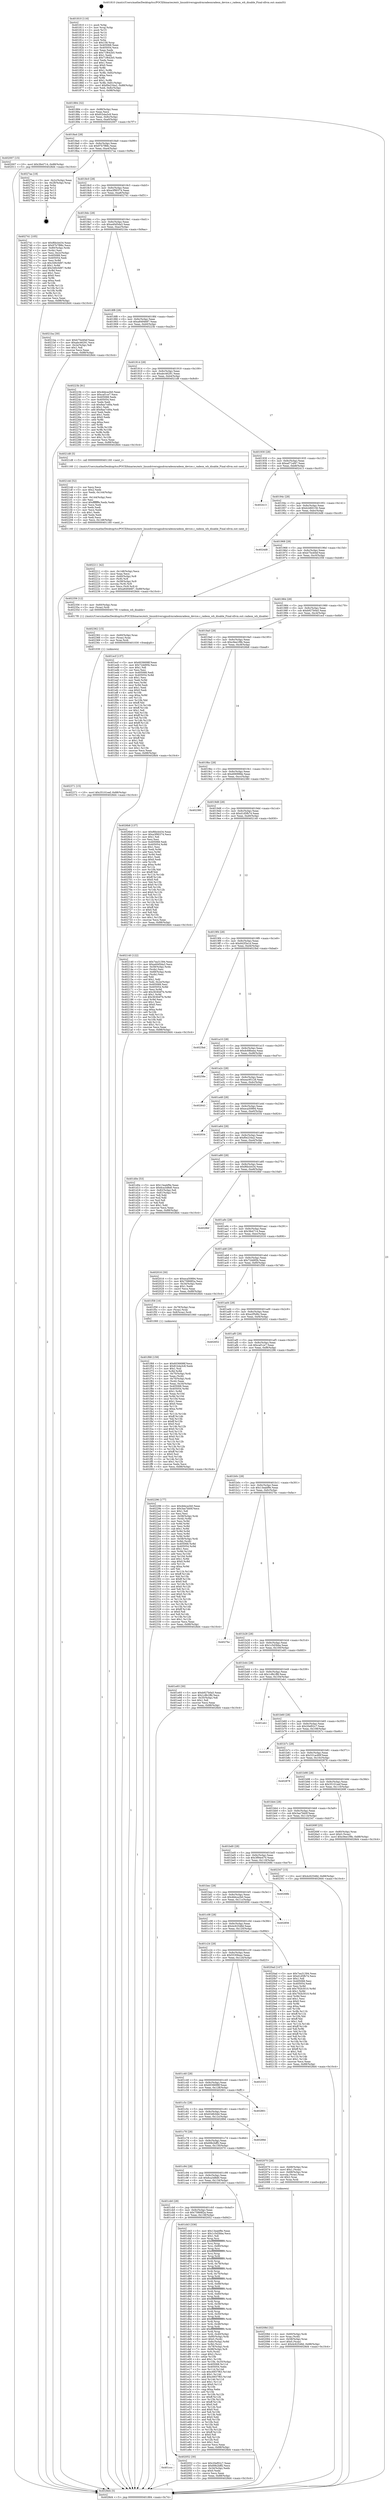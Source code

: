 digraph "0x401810" {
  label = "0x401810 (/mnt/c/Users/mathe/Desktop/tcc/POCII/binaries/extr_linuxdriversgpudrmradeonradeon_device.c_radeon_wb_disable_Final-ollvm.out::main(0))"
  labelloc = "t"
  node[shape=record]

  Entry [label="",width=0.3,height=0.3,shape=circle,fillcolor=black,style=filled]
  "0x401884" [label="{
     0x401884 [32]\l
     | [instrs]\l
     &nbsp;&nbsp;0x401884 \<+6\>: mov -0x88(%rbp),%eax\l
     &nbsp;&nbsp;0x40188a \<+2\>: mov %eax,%ecx\l
     &nbsp;&nbsp;0x40188c \<+6\>: sub $0x81b4a3c8,%ecx\l
     &nbsp;&nbsp;0x401892 \<+6\>: mov %eax,-0x9c(%rbp)\l
     &nbsp;&nbsp;0x401898 \<+6\>: mov %ecx,-0xa0(%rbp)\l
     &nbsp;&nbsp;0x40189e \<+6\>: je 0000000000402007 \<main+0x7f7\>\l
  }"]
  "0x402007" [label="{
     0x402007 [15]\l
     | [instrs]\l
     &nbsp;&nbsp;0x402007 \<+10\>: movl $0x3fe4714,-0x88(%rbp)\l
     &nbsp;&nbsp;0x402011 \<+5\>: jmp 00000000004028d4 \<main+0x10c4\>\l
  }"]
  "0x4018a4" [label="{
     0x4018a4 [28]\l
     | [instrs]\l
     &nbsp;&nbsp;0x4018a4 \<+5\>: jmp 00000000004018a9 \<main+0x99\>\l
     &nbsp;&nbsp;0x4018a9 \<+6\>: mov -0x9c(%rbp),%eax\l
     &nbsp;&nbsp;0x4018af \<+5\>: sub $0x97b7f88c,%eax\l
     &nbsp;&nbsp;0x4018b4 \<+6\>: mov %eax,-0xa4(%rbp)\l
     &nbsp;&nbsp;0x4018ba \<+6\>: je 00000000004027aa \<main+0xf9a\>\l
  }"]
  Exit [label="",width=0.3,height=0.3,shape=circle,fillcolor=black,style=filled,peripheries=2]
  "0x4027aa" [label="{
     0x4027aa [18]\l
     | [instrs]\l
     &nbsp;&nbsp;0x4027aa \<+3\>: mov -0x2c(%rbp),%eax\l
     &nbsp;&nbsp;0x4027ad \<+4\>: lea -0x28(%rbp),%rsp\l
     &nbsp;&nbsp;0x4027b1 \<+1\>: pop %rbx\l
     &nbsp;&nbsp;0x4027b2 \<+2\>: pop %r12\l
     &nbsp;&nbsp;0x4027b4 \<+2\>: pop %r13\l
     &nbsp;&nbsp;0x4027b6 \<+2\>: pop %r14\l
     &nbsp;&nbsp;0x4027b8 \<+2\>: pop %r15\l
     &nbsp;&nbsp;0x4027ba \<+1\>: pop %rbp\l
     &nbsp;&nbsp;0x4027bb \<+1\>: ret\l
  }"]
  "0x4018c0" [label="{
     0x4018c0 [28]\l
     | [instrs]\l
     &nbsp;&nbsp;0x4018c0 \<+5\>: jmp 00000000004018c5 \<main+0xb5\>\l
     &nbsp;&nbsp;0x4018c5 \<+6\>: mov -0x9c(%rbp),%eax\l
     &nbsp;&nbsp;0x4018cb \<+5\>: sub $0xa3f90374,%eax\l
     &nbsp;&nbsp;0x4018d0 \<+6\>: mov %eax,-0xa8(%rbp)\l
     &nbsp;&nbsp;0x4018d6 \<+6\>: je 0000000000402741 \<main+0xf31\>\l
  }"]
  "0x402371" [label="{
     0x402371 [15]\l
     | [instrs]\l
     &nbsp;&nbsp;0x402371 \<+10\>: movl $0x35101eef,-0x88(%rbp)\l
     &nbsp;&nbsp;0x40237b \<+5\>: jmp 00000000004028d4 \<main+0x10c4\>\l
  }"]
  "0x402741" [label="{
     0x402741 [105]\l
     | [instrs]\l
     &nbsp;&nbsp;0x402741 \<+5\>: mov $0xf6bcb434,%eax\l
     &nbsp;&nbsp;0x402746 \<+5\>: mov $0x97b7f88c,%ecx\l
     &nbsp;&nbsp;0x40274b \<+4\>: mov -0x80(%rbp),%rdx\l
     &nbsp;&nbsp;0x40274f \<+2\>: mov (%rdx),%esi\l
     &nbsp;&nbsp;0x402751 \<+3\>: mov %esi,-0x2c(%rbp)\l
     &nbsp;&nbsp;0x402754 \<+7\>: mov 0x405068,%esi\l
     &nbsp;&nbsp;0x40275b \<+7\>: mov 0x405054,%edi\l
     &nbsp;&nbsp;0x402762 \<+3\>: mov %esi,%r8d\l
     &nbsp;&nbsp;0x402765 \<+7\>: sub $0x349c0d97,%r8d\l
     &nbsp;&nbsp;0x40276c \<+4\>: sub $0x1,%r8d\l
     &nbsp;&nbsp;0x402770 \<+7\>: add $0x349c0d97,%r8d\l
     &nbsp;&nbsp;0x402777 \<+4\>: imul %r8d,%esi\l
     &nbsp;&nbsp;0x40277b \<+3\>: and $0x1,%esi\l
     &nbsp;&nbsp;0x40277e \<+3\>: cmp $0x0,%esi\l
     &nbsp;&nbsp;0x402781 \<+4\>: sete %r9b\l
     &nbsp;&nbsp;0x402785 \<+3\>: cmp $0xa,%edi\l
     &nbsp;&nbsp;0x402788 \<+4\>: setl %r10b\l
     &nbsp;&nbsp;0x40278c \<+3\>: mov %r9b,%r11b\l
     &nbsp;&nbsp;0x40278f \<+3\>: and %r10b,%r11b\l
     &nbsp;&nbsp;0x402792 \<+3\>: xor %r10b,%r9b\l
     &nbsp;&nbsp;0x402795 \<+3\>: or %r9b,%r11b\l
     &nbsp;&nbsp;0x402798 \<+4\>: test $0x1,%r11b\l
     &nbsp;&nbsp;0x40279c \<+3\>: cmovne %ecx,%eax\l
     &nbsp;&nbsp;0x40279f \<+6\>: mov %eax,-0x88(%rbp)\l
     &nbsp;&nbsp;0x4027a5 \<+5\>: jmp 00000000004028d4 \<main+0x10c4\>\l
  }"]
  "0x4018dc" [label="{
     0x4018dc [28]\l
     | [instrs]\l
     &nbsp;&nbsp;0x4018dc \<+5\>: jmp 00000000004018e1 \<main+0xd1\>\l
     &nbsp;&nbsp;0x4018e1 \<+6\>: mov -0x9c(%rbp),%eax\l
     &nbsp;&nbsp;0x4018e7 \<+5\>: sub $0xa40d5da3,%eax\l
     &nbsp;&nbsp;0x4018ec \<+6\>: mov %eax,-0xac(%rbp)\l
     &nbsp;&nbsp;0x4018f2 \<+6\>: je 00000000004021ba \<main+0x9aa\>\l
  }"]
  "0x402362" [label="{
     0x402362 [15]\l
     | [instrs]\l
     &nbsp;&nbsp;0x402362 \<+4\>: mov -0x60(%rbp),%rax\l
     &nbsp;&nbsp;0x402366 \<+3\>: mov (%rax),%rax\l
     &nbsp;&nbsp;0x402369 \<+3\>: mov %rax,%rdi\l
     &nbsp;&nbsp;0x40236c \<+5\>: call 0000000000401030 \<free@plt\>\l
     | [calls]\l
     &nbsp;&nbsp;0x401030 \{1\} (unknown)\l
  }"]
  "0x4021ba" [label="{
     0x4021ba [30]\l
     | [instrs]\l
     &nbsp;&nbsp;0x4021ba \<+5\>: mov $0xb75e40ef,%eax\l
     &nbsp;&nbsp;0x4021bf \<+5\>: mov $0xabc46291,%ecx\l
     &nbsp;&nbsp;0x4021c4 \<+3\>: mov -0x2e(%rbp),%dl\l
     &nbsp;&nbsp;0x4021c7 \<+3\>: test $0x1,%dl\l
     &nbsp;&nbsp;0x4021ca \<+3\>: cmovne %ecx,%eax\l
     &nbsp;&nbsp;0x4021cd \<+6\>: mov %eax,-0x88(%rbp)\l
     &nbsp;&nbsp;0x4021d3 \<+5\>: jmp 00000000004028d4 \<main+0x10c4\>\l
  }"]
  "0x4018f8" [label="{
     0x4018f8 [28]\l
     | [instrs]\l
     &nbsp;&nbsp;0x4018f8 \<+5\>: jmp 00000000004018fd \<main+0xed\>\l
     &nbsp;&nbsp;0x4018fd \<+6\>: mov -0x9c(%rbp),%eax\l
     &nbsp;&nbsp;0x401903 \<+5\>: sub $0xa8494687,%eax\l
     &nbsp;&nbsp;0x401908 \<+6\>: mov %eax,-0xb0(%rbp)\l
     &nbsp;&nbsp;0x40190e \<+6\>: je 000000000040223b \<main+0xa2b\>\l
  }"]
  "0x402211" [label="{
     0x402211 [42]\l
     | [instrs]\l
     &nbsp;&nbsp;0x402211 \<+6\>: mov -0x148(%rbp),%ecx\l
     &nbsp;&nbsp;0x402217 \<+3\>: imul %eax,%ecx\l
     &nbsp;&nbsp;0x40221a \<+4\>: mov -0x60(%rbp),%r8\l
     &nbsp;&nbsp;0x40221e \<+3\>: mov (%r8),%r8\l
     &nbsp;&nbsp;0x402221 \<+4\>: mov -0x58(%rbp),%r9\l
     &nbsp;&nbsp;0x402225 \<+3\>: movslq (%r9),%r9\l
     &nbsp;&nbsp;0x402228 \<+4\>: mov %ecx,(%r8,%r9,4)\l
     &nbsp;&nbsp;0x40222c \<+10\>: movl $0xa8494687,-0x88(%rbp)\l
     &nbsp;&nbsp;0x402236 \<+5\>: jmp 00000000004028d4 \<main+0x10c4\>\l
  }"]
  "0x40223b" [label="{
     0x40223b [91]\l
     | [instrs]\l
     &nbsp;&nbsp;0x40223b \<+5\>: mov $0x4bbca2b0,%eax\l
     &nbsp;&nbsp;0x402240 \<+5\>: mov $0xcaf1ce7,%ecx\l
     &nbsp;&nbsp;0x402245 \<+7\>: mov 0x405068,%edx\l
     &nbsp;&nbsp;0x40224c \<+7\>: mov 0x405054,%esi\l
     &nbsp;&nbsp;0x402253 \<+2\>: mov %edx,%edi\l
     &nbsp;&nbsp;0x402255 \<+6\>: sub $0x8aa7cd0a,%edi\l
     &nbsp;&nbsp;0x40225b \<+3\>: sub $0x1,%edi\l
     &nbsp;&nbsp;0x40225e \<+6\>: add $0x8aa7cd0a,%edi\l
     &nbsp;&nbsp;0x402264 \<+3\>: imul %edi,%edx\l
     &nbsp;&nbsp;0x402267 \<+3\>: and $0x1,%edx\l
     &nbsp;&nbsp;0x40226a \<+3\>: cmp $0x0,%edx\l
     &nbsp;&nbsp;0x40226d \<+4\>: sete %r8b\l
     &nbsp;&nbsp;0x402271 \<+3\>: cmp $0xa,%esi\l
     &nbsp;&nbsp;0x402274 \<+4\>: setl %r9b\l
     &nbsp;&nbsp;0x402278 \<+3\>: mov %r8b,%r10b\l
     &nbsp;&nbsp;0x40227b \<+3\>: and %r9b,%r10b\l
     &nbsp;&nbsp;0x40227e \<+3\>: xor %r9b,%r8b\l
     &nbsp;&nbsp;0x402281 \<+3\>: or %r8b,%r10b\l
     &nbsp;&nbsp;0x402284 \<+4\>: test $0x1,%r10b\l
     &nbsp;&nbsp;0x402288 \<+3\>: cmovne %ecx,%eax\l
     &nbsp;&nbsp;0x40228b \<+6\>: mov %eax,-0x88(%rbp)\l
     &nbsp;&nbsp;0x402291 \<+5\>: jmp 00000000004028d4 \<main+0x10c4\>\l
  }"]
  "0x401914" [label="{
     0x401914 [28]\l
     | [instrs]\l
     &nbsp;&nbsp;0x401914 \<+5\>: jmp 0000000000401919 \<main+0x109\>\l
     &nbsp;&nbsp;0x401919 \<+6\>: mov -0x9c(%rbp),%eax\l
     &nbsp;&nbsp;0x40191f \<+5\>: sub $0xabc46291,%eax\l
     &nbsp;&nbsp;0x401924 \<+6\>: mov %eax,-0xb4(%rbp)\l
     &nbsp;&nbsp;0x40192a \<+6\>: je 00000000004021d8 \<main+0x9c8\>\l
  }"]
  "0x4021dd" [label="{
     0x4021dd [52]\l
     | [instrs]\l
     &nbsp;&nbsp;0x4021dd \<+2\>: xor %ecx,%ecx\l
     &nbsp;&nbsp;0x4021df \<+5\>: mov $0x2,%edx\l
     &nbsp;&nbsp;0x4021e4 \<+6\>: mov %edx,-0x144(%rbp)\l
     &nbsp;&nbsp;0x4021ea \<+1\>: cltd\l
     &nbsp;&nbsp;0x4021eb \<+6\>: mov -0x144(%rbp),%esi\l
     &nbsp;&nbsp;0x4021f1 \<+2\>: idiv %esi\l
     &nbsp;&nbsp;0x4021f3 \<+6\>: imul $0xfffffffe,%edx,%edx\l
     &nbsp;&nbsp;0x4021f9 \<+2\>: mov %ecx,%edi\l
     &nbsp;&nbsp;0x4021fb \<+2\>: sub %edx,%edi\l
     &nbsp;&nbsp;0x4021fd \<+2\>: mov %ecx,%edx\l
     &nbsp;&nbsp;0x4021ff \<+3\>: sub $0x1,%edx\l
     &nbsp;&nbsp;0x402202 \<+2\>: add %edx,%edi\l
     &nbsp;&nbsp;0x402204 \<+2\>: sub %edi,%ecx\l
     &nbsp;&nbsp;0x402206 \<+6\>: mov %ecx,-0x148(%rbp)\l
     &nbsp;&nbsp;0x40220c \<+5\>: call 0000000000401160 \<next_i\>\l
     | [calls]\l
     &nbsp;&nbsp;0x401160 \{1\} (/mnt/c/Users/mathe/Desktop/tcc/POCII/binaries/extr_linuxdriversgpudrmradeonradeon_device.c_radeon_wb_disable_Final-ollvm.out::next_i)\l
  }"]
  "0x4021d8" [label="{
     0x4021d8 [5]\l
     | [instrs]\l
     &nbsp;&nbsp;0x4021d8 \<+5\>: call 0000000000401160 \<next_i\>\l
     | [calls]\l
     &nbsp;&nbsp;0x401160 \{1\} (/mnt/c/Users/mathe/Desktop/tcc/POCII/binaries/extr_linuxdriversgpudrmradeonradeon_device.c_radeon_wb_disable_Final-ollvm.out::next_i)\l
  }"]
  "0x401930" [label="{
     0x401930 [28]\l
     | [instrs]\l
     &nbsp;&nbsp;0x401930 \<+5\>: jmp 0000000000401935 \<main+0x125\>\l
     &nbsp;&nbsp;0x401935 \<+6\>: mov -0x9c(%rbp),%eax\l
     &nbsp;&nbsp;0x40193b \<+5\>: sub $0xad71ef47,%eax\l
     &nbsp;&nbsp;0x401940 \<+6\>: mov %eax,-0xb8(%rbp)\l
     &nbsp;&nbsp;0x401946 \<+6\>: je 0000000000402413 \<main+0xc03\>\l
  }"]
  "0x40208d" [label="{
     0x40208d [32]\l
     | [instrs]\l
     &nbsp;&nbsp;0x40208d \<+4\>: mov -0x60(%rbp),%rdi\l
     &nbsp;&nbsp;0x402091 \<+3\>: mov %rax,(%rdi)\l
     &nbsp;&nbsp;0x402094 \<+4\>: mov -0x58(%rbp),%rax\l
     &nbsp;&nbsp;0x402098 \<+6\>: movl $0x0,(%rax)\l
     &nbsp;&nbsp;0x40209e \<+10\>: movl $0x4c62548d,-0x88(%rbp)\l
     &nbsp;&nbsp;0x4020a8 \<+5\>: jmp 00000000004028d4 \<main+0x10c4\>\l
  }"]
  "0x402413" [label="{
     0x402413\l
  }", style=dashed]
  "0x40194c" [label="{
     0x40194c [28]\l
     | [instrs]\l
     &nbsp;&nbsp;0x40194c \<+5\>: jmp 0000000000401951 \<main+0x141\>\l
     &nbsp;&nbsp;0x401951 \<+6\>: mov -0x9c(%rbp),%eax\l
     &nbsp;&nbsp;0x401957 \<+5\>: sub $0xb2d60156,%eax\l
     &nbsp;&nbsp;0x40195c \<+6\>: mov %eax,-0xbc(%rbp)\l
     &nbsp;&nbsp;0x401962 \<+6\>: je 00000000004024d8 \<main+0xcc8\>\l
  }"]
  "0x401ccc" [label="{
     0x401ccc\l
  }", style=dashed]
  "0x4024d8" [label="{
     0x4024d8\l
  }", style=dashed]
  "0x401968" [label="{
     0x401968 [28]\l
     | [instrs]\l
     &nbsp;&nbsp;0x401968 \<+5\>: jmp 000000000040196d \<main+0x15d\>\l
     &nbsp;&nbsp;0x40196d \<+6\>: mov -0x9c(%rbp),%eax\l
     &nbsp;&nbsp;0x401973 \<+5\>: sub $0xb75e40ef,%eax\l
     &nbsp;&nbsp;0x401978 \<+6\>: mov %eax,-0xc0(%rbp)\l
     &nbsp;&nbsp;0x40197e \<+6\>: je 0000000000402356 \<main+0xb46\>\l
  }"]
  "0x402052" [label="{
     0x402052 [30]\l
     | [instrs]\l
     &nbsp;&nbsp;0x402052 \<+5\>: mov $0x20ef02c7,%eax\l
     &nbsp;&nbsp;0x402057 \<+5\>: mov $0x69b2bff2,%ecx\l
     &nbsp;&nbsp;0x40205c \<+3\>: mov -0x34(%rbp),%edx\l
     &nbsp;&nbsp;0x40205f \<+3\>: cmp $0x0,%edx\l
     &nbsp;&nbsp;0x402062 \<+3\>: cmove %ecx,%eax\l
     &nbsp;&nbsp;0x402065 \<+6\>: mov %eax,-0x88(%rbp)\l
     &nbsp;&nbsp;0x40206b \<+5\>: jmp 00000000004028d4 \<main+0x10c4\>\l
  }"]
  "0x402356" [label="{
     0x402356 [12]\l
     | [instrs]\l
     &nbsp;&nbsp;0x402356 \<+4\>: mov -0x60(%rbp),%rax\l
     &nbsp;&nbsp;0x40235a \<+3\>: mov (%rax),%rdi\l
     &nbsp;&nbsp;0x40235d \<+5\>: call 00000000004017f0 \<radeon_wb_disable\>\l
     | [calls]\l
     &nbsp;&nbsp;0x4017f0 \{1\} (/mnt/c/Users/mathe/Desktop/tcc/POCII/binaries/extr_linuxdriversgpudrmradeonradeon_device.c_radeon_wb_disable_Final-ollvm.out::radeon_wb_disable)\l
  }"]
  "0x401984" [label="{
     0x401984 [28]\l
     | [instrs]\l
     &nbsp;&nbsp;0x401984 \<+5\>: jmp 0000000000401989 \<main+0x179\>\l
     &nbsp;&nbsp;0x401989 \<+6\>: mov -0x9c(%rbp),%eax\l
     &nbsp;&nbsp;0x40198f \<+5\>: sub $0xb927b0a5,%eax\l
     &nbsp;&nbsp;0x401994 \<+6\>: mov %eax,-0xc4(%rbp)\l
     &nbsp;&nbsp;0x40199a \<+6\>: je 0000000000401ecf \<main+0x6bf\>\l
  }"]
  "0x401f68" [label="{
     0x401f68 [159]\l
     | [instrs]\l
     &nbsp;&nbsp;0x401f68 \<+5\>: mov $0x6036698f,%ecx\l
     &nbsp;&nbsp;0x401f6d \<+5\>: mov $0x81b4a3c8,%edx\l
     &nbsp;&nbsp;0x401f72 \<+3\>: mov $0x1,%sil\l
     &nbsp;&nbsp;0x401f75 \<+3\>: xor %r8d,%r8d\l
     &nbsp;&nbsp;0x401f78 \<+4\>: mov -0x70(%rbp),%rdi\l
     &nbsp;&nbsp;0x401f7c \<+2\>: mov %eax,(%rdi)\l
     &nbsp;&nbsp;0x401f7e \<+4\>: mov -0x70(%rbp),%rdi\l
     &nbsp;&nbsp;0x401f82 \<+2\>: mov (%rdi),%eax\l
     &nbsp;&nbsp;0x401f84 \<+3\>: mov %eax,-0x34(%rbp)\l
     &nbsp;&nbsp;0x401f87 \<+7\>: mov 0x405068,%eax\l
     &nbsp;&nbsp;0x401f8e \<+8\>: mov 0x405054,%r9d\l
     &nbsp;&nbsp;0x401f96 \<+4\>: sub $0x1,%r8d\l
     &nbsp;&nbsp;0x401f9a \<+3\>: mov %eax,%r10d\l
     &nbsp;&nbsp;0x401f9d \<+3\>: add %r8d,%r10d\l
     &nbsp;&nbsp;0x401fa0 \<+4\>: imul %r10d,%eax\l
     &nbsp;&nbsp;0x401fa4 \<+3\>: and $0x1,%eax\l
     &nbsp;&nbsp;0x401fa7 \<+3\>: cmp $0x0,%eax\l
     &nbsp;&nbsp;0x401faa \<+4\>: sete %r11b\l
     &nbsp;&nbsp;0x401fae \<+4\>: cmp $0xa,%r9d\l
     &nbsp;&nbsp;0x401fb2 \<+3\>: setl %bl\l
     &nbsp;&nbsp;0x401fb5 \<+3\>: mov %r11b,%r14b\l
     &nbsp;&nbsp;0x401fb8 \<+4\>: xor $0xff,%r14b\l
     &nbsp;&nbsp;0x401fbc \<+3\>: mov %bl,%r15b\l
     &nbsp;&nbsp;0x401fbf \<+4\>: xor $0xff,%r15b\l
     &nbsp;&nbsp;0x401fc3 \<+4\>: xor $0x0,%sil\l
     &nbsp;&nbsp;0x401fc7 \<+3\>: mov %r14b,%r12b\l
     &nbsp;&nbsp;0x401fca \<+4\>: and $0x0,%r12b\l
     &nbsp;&nbsp;0x401fce \<+3\>: and %sil,%r11b\l
     &nbsp;&nbsp;0x401fd1 \<+3\>: mov %r15b,%r13b\l
     &nbsp;&nbsp;0x401fd4 \<+4\>: and $0x0,%r13b\l
     &nbsp;&nbsp;0x401fd8 \<+3\>: and %sil,%bl\l
     &nbsp;&nbsp;0x401fdb \<+3\>: or %r11b,%r12b\l
     &nbsp;&nbsp;0x401fde \<+3\>: or %bl,%r13b\l
     &nbsp;&nbsp;0x401fe1 \<+3\>: xor %r13b,%r12b\l
     &nbsp;&nbsp;0x401fe4 \<+3\>: or %r15b,%r14b\l
     &nbsp;&nbsp;0x401fe7 \<+4\>: xor $0xff,%r14b\l
     &nbsp;&nbsp;0x401feb \<+4\>: or $0x0,%sil\l
     &nbsp;&nbsp;0x401fef \<+3\>: and %sil,%r14b\l
     &nbsp;&nbsp;0x401ff2 \<+3\>: or %r14b,%r12b\l
     &nbsp;&nbsp;0x401ff5 \<+4\>: test $0x1,%r12b\l
     &nbsp;&nbsp;0x401ff9 \<+3\>: cmovne %edx,%ecx\l
     &nbsp;&nbsp;0x401ffc \<+6\>: mov %ecx,-0x88(%rbp)\l
     &nbsp;&nbsp;0x402002 \<+5\>: jmp 00000000004028d4 \<main+0x10c4\>\l
  }"]
  "0x401ecf" [label="{
     0x401ecf [137]\l
     | [instrs]\l
     &nbsp;&nbsp;0x401ecf \<+5\>: mov $0x6036698f,%eax\l
     &nbsp;&nbsp;0x401ed4 \<+5\>: mov $0x72dd95b,%ecx\l
     &nbsp;&nbsp;0x401ed9 \<+2\>: mov $0x1,%dl\l
     &nbsp;&nbsp;0x401edb \<+2\>: xor %esi,%esi\l
     &nbsp;&nbsp;0x401edd \<+7\>: mov 0x405068,%edi\l
     &nbsp;&nbsp;0x401ee4 \<+8\>: mov 0x405054,%r8d\l
     &nbsp;&nbsp;0x401eec \<+3\>: sub $0x1,%esi\l
     &nbsp;&nbsp;0x401eef \<+3\>: mov %edi,%r9d\l
     &nbsp;&nbsp;0x401ef2 \<+3\>: add %esi,%r9d\l
     &nbsp;&nbsp;0x401ef5 \<+4\>: imul %r9d,%edi\l
     &nbsp;&nbsp;0x401ef9 \<+3\>: and $0x1,%edi\l
     &nbsp;&nbsp;0x401efc \<+3\>: cmp $0x0,%edi\l
     &nbsp;&nbsp;0x401eff \<+4\>: sete %r10b\l
     &nbsp;&nbsp;0x401f03 \<+4\>: cmp $0xa,%r8d\l
     &nbsp;&nbsp;0x401f07 \<+4\>: setl %r11b\l
     &nbsp;&nbsp;0x401f0b \<+3\>: mov %r10b,%bl\l
     &nbsp;&nbsp;0x401f0e \<+3\>: xor $0xff,%bl\l
     &nbsp;&nbsp;0x401f11 \<+3\>: mov %r11b,%r14b\l
     &nbsp;&nbsp;0x401f14 \<+4\>: xor $0xff,%r14b\l
     &nbsp;&nbsp;0x401f18 \<+3\>: xor $0x1,%dl\l
     &nbsp;&nbsp;0x401f1b \<+3\>: mov %bl,%r15b\l
     &nbsp;&nbsp;0x401f1e \<+4\>: and $0xff,%r15b\l
     &nbsp;&nbsp;0x401f22 \<+3\>: and %dl,%r10b\l
     &nbsp;&nbsp;0x401f25 \<+3\>: mov %r14b,%r12b\l
     &nbsp;&nbsp;0x401f28 \<+4\>: and $0xff,%r12b\l
     &nbsp;&nbsp;0x401f2c \<+3\>: and %dl,%r11b\l
     &nbsp;&nbsp;0x401f2f \<+3\>: or %r10b,%r15b\l
     &nbsp;&nbsp;0x401f32 \<+3\>: or %r11b,%r12b\l
     &nbsp;&nbsp;0x401f35 \<+3\>: xor %r12b,%r15b\l
     &nbsp;&nbsp;0x401f38 \<+3\>: or %r14b,%bl\l
     &nbsp;&nbsp;0x401f3b \<+3\>: xor $0xff,%bl\l
     &nbsp;&nbsp;0x401f3e \<+3\>: or $0x1,%dl\l
     &nbsp;&nbsp;0x401f41 \<+2\>: and %dl,%bl\l
     &nbsp;&nbsp;0x401f43 \<+3\>: or %bl,%r15b\l
     &nbsp;&nbsp;0x401f46 \<+4\>: test $0x1,%r15b\l
     &nbsp;&nbsp;0x401f4a \<+3\>: cmovne %ecx,%eax\l
     &nbsp;&nbsp;0x401f4d \<+6\>: mov %eax,-0x88(%rbp)\l
     &nbsp;&nbsp;0x401f53 \<+5\>: jmp 00000000004028d4 \<main+0x10c4\>\l
  }"]
  "0x4019a0" [label="{
     0x4019a0 [28]\l
     | [instrs]\l
     &nbsp;&nbsp;0x4019a0 \<+5\>: jmp 00000000004019a5 \<main+0x195\>\l
     &nbsp;&nbsp;0x4019a5 \<+6\>: mov -0x9c(%rbp),%eax\l
     &nbsp;&nbsp;0x4019ab \<+5\>: sub $0xc9ee1f9b,%eax\l
     &nbsp;&nbsp;0x4019b0 \<+6\>: mov %eax,-0xc8(%rbp)\l
     &nbsp;&nbsp;0x4019b6 \<+6\>: je 00000000004026b8 \<main+0xea8\>\l
  }"]
  "0x401cb0" [label="{
     0x401cb0 [28]\l
     | [instrs]\l
     &nbsp;&nbsp;0x401cb0 \<+5\>: jmp 0000000000401cb5 \<main+0x4a5\>\l
     &nbsp;&nbsp;0x401cb5 \<+6\>: mov -0x9c(%rbp),%eax\l
     &nbsp;&nbsp;0x401cbb \<+5\>: sub $0x75868f2a,%eax\l
     &nbsp;&nbsp;0x401cc0 \<+6\>: mov %eax,-0x138(%rbp)\l
     &nbsp;&nbsp;0x401cc6 \<+6\>: je 0000000000402052 \<main+0x842\>\l
  }"]
  "0x4026b8" [label="{
     0x4026b8 [137]\l
     | [instrs]\l
     &nbsp;&nbsp;0x4026b8 \<+5\>: mov $0xf6bcb434,%eax\l
     &nbsp;&nbsp;0x4026bd \<+5\>: mov $0xa3f90374,%ecx\l
     &nbsp;&nbsp;0x4026c2 \<+2\>: mov $0x1,%dl\l
     &nbsp;&nbsp;0x4026c4 \<+2\>: xor %esi,%esi\l
     &nbsp;&nbsp;0x4026c6 \<+7\>: mov 0x405068,%edi\l
     &nbsp;&nbsp;0x4026cd \<+8\>: mov 0x405054,%r8d\l
     &nbsp;&nbsp;0x4026d5 \<+3\>: sub $0x1,%esi\l
     &nbsp;&nbsp;0x4026d8 \<+3\>: mov %edi,%r9d\l
     &nbsp;&nbsp;0x4026db \<+3\>: add %esi,%r9d\l
     &nbsp;&nbsp;0x4026de \<+4\>: imul %r9d,%edi\l
     &nbsp;&nbsp;0x4026e2 \<+3\>: and $0x1,%edi\l
     &nbsp;&nbsp;0x4026e5 \<+3\>: cmp $0x0,%edi\l
     &nbsp;&nbsp;0x4026e8 \<+4\>: sete %r10b\l
     &nbsp;&nbsp;0x4026ec \<+4\>: cmp $0xa,%r8d\l
     &nbsp;&nbsp;0x4026f0 \<+4\>: setl %r11b\l
     &nbsp;&nbsp;0x4026f4 \<+3\>: mov %r10b,%bl\l
     &nbsp;&nbsp;0x4026f7 \<+3\>: xor $0xff,%bl\l
     &nbsp;&nbsp;0x4026fa \<+3\>: mov %r11b,%r14b\l
     &nbsp;&nbsp;0x4026fd \<+4\>: xor $0xff,%r14b\l
     &nbsp;&nbsp;0x402701 \<+3\>: xor $0x0,%dl\l
     &nbsp;&nbsp;0x402704 \<+3\>: mov %bl,%r15b\l
     &nbsp;&nbsp;0x402707 \<+4\>: and $0x0,%r15b\l
     &nbsp;&nbsp;0x40270b \<+3\>: and %dl,%r10b\l
     &nbsp;&nbsp;0x40270e \<+3\>: mov %r14b,%r12b\l
     &nbsp;&nbsp;0x402711 \<+4\>: and $0x0,%r12b\l
     &nbsp;&nbsp;0x402715 \<+3\>: and %dl,%r11b\l
     &nbsp;&nbsp;0x402718 \<+3\>: or %r10b,%r15b\l
     &nbsp;&nbsp;0x40271b \<+3\>: or %r11b,%r12b\l
     &nbsp;&nbsp;0x40271e \<+3\>: xor %r12b,%r15b\l
     &nbsp;&nbsp;0x402721 \<+3\>: or %r14b,%bl\l
     &nbsp;&nbsp;0x402724 \<+3\>: xor $0xff,%bl\l
     &nbsp;&nbsp;0x402727 \<+3\>: or $0x0,%dl\l
     &nbsp;&nbsp;0x40272a \<+2\>: and %dl,%bl\l
     &nbsp;&nbsp;0x40272c \<+3\>: or %bl,%r15b\l
     &nbsp;&nbsp;0x40272f \<+4\>: test $0x1,%r15b\l
     &nbsp;&nbsp;0x402733 \<+3\>: cmovne %ecx,%eax\l
     &nbsp;&nbsp;0x402736 \<+6\>: mov %eax,-0x88(%rbp)\l
     &nbsp;&nbsp;0x40273c \<+5\>: jmp 00000000004028d4 \<main+0x10c4\>\l
  }"]
  "0x4019bc" [label="{
     0x4019bc [28]\l
     | [instrs]\l
     &nbsp;&nbsp;0x4019bc \<+5\>: jmp 00000000004019c1 \<main+0x1b1\>\l
     &nbsp;&nbsp;0x4019c1 \<+6\>: mov -0x9c(%rbp),%eax\l
     &nbsp;&nbsp;0x4019c7 \<+5\>: sub $0xd0699fde,%eax\l
     &nbsp;&nbsp;0x4019cc \<+6\>: mov %eax,-0xcc(%rbp)\l
     &nbsp;&nbsp;0x4019d2 \<+6\>: je 0000000000402380 \<main+0xb70\>\l
  }"]
  "0x401d43" [label="{
     0x401d43 [336]\l
     | [instrs]\l
     &nbsp;&nbsp;0x401d43 \<+5\>: mov $0x13eabf9e,%eax\l
     &nbsp;&nbsp;0x401d48 \<+5\>: mov $0x1c5d3bba,%ecx\l
     &nbsp;&nbsp;0x401d4d \<+2\>: mov $0x1,%dl\l
     &nbsp;&nbsp;0x401d4f \<+3\>: mov %rsp,%rsi\l
     &nbsp;&nbsp;0x401d52 \<+4\>: add $0xfffffffffffffff0,%rsi\l
     &nbsp;&nbsp;0x401d56 \<+3\>: mov %rsi,%rsp\l
     &nbsp;&nbsp;0x401d59 \<+4\>: mov %rsi,-0x80(%rbp)\l
     &nbsp;&nbsp;0x401d5d \<+3\>: mov %rsp,%rsi\l
     &nbsp;&nbsp;0x401d60 \<+4\>: add $0xfffffffffffffff0,%rsi\l
     &nbsp;&nbsp;0x401d64 \<+3\>: mov %rsi,%rsp\l
     &nbsp;&nbsp;0x401d67 \<+3\>: mov %rsp,%rdi\l
     &nbsp;&nbsp;0x401d6a \<+4\>: add $0xfffffffffffffff0,%rdi\l
     &nbsp;&nbsp;0x401d6e \<+3\>: mov %rdi,%rsp\l
     &nbsp;&nbsp;0x401d71 \<+4\>: mov %rdi,-0x78(%rbp)\l
     &nbsp;&nbsp;0x401d75 \<+3\>: mov %rsp,%rdi\l
     &nbsp;&nbsp;0x401d78 \<+4\>: add $0xfffffffffffffff0,%rdi\l
     &nbsp;&nbsp;0x401d7c \<+3\>: mov %rdi,%rsp\l
     &nbsp;&nbsp;0x401d7f \<+4\>: mov %rdi,-0x70(%rbp)\l
     &nbsp;&nbsp;0x401d83 \<+3\>: mov %rsp,%rdi\l
     &nbsp;&nbsp;0x401d86 \<+4\>: add $0xfffffffffffffff0,%rdi\l
     &nbsp;&nbsp;0x401d8a \<+3\>: mov %rdi,%rsp\l
     &nbsp;&nbsp;0x401d8d \<+4\>: mov %rdi,-0x68(%rbp)\l
     &nbsp;&nbsp;0x401d91 \<+3\>: mov %rsp,%rdi\l
     &nbsp;&nbsp;0x401d94 \<+4\>: add $0xfffffffffffffff0,%rdi\l
     &nbsp;&nbsp;0x401d98 \<+3\>: mov %rdi,%rsp\l
     &nbsp;&nbsp;0x401d9b \<+4\>: mov %rdi,-0x60(%rbp)\l
     &nbsp;&nbsp;0x401d9f \<+3\>: mov %rsp,%rdi\l
     &nbsp;&nbsp;0x401da2 \<+4\>: add $0xfffffffffffffff0,%rdi\l
     &nbsp;&nbsp;0x401da6 \<+3\>: mov %rdi,%rsp\l
     &nbsp;&nbsp;0x401da9 \<+4\>: mov %rdi,-0x58(%rbp)\l
     &nbsp;&nbsp;0x401dad \<+3\>: mov %rsp,%rdi\l
     &nbsp;&nbsp;0x401db0 \<+4\>: add $0xfffffffffffffff0,%rdi\l
     &nbsp;&nbsp;0x401db4 \<+3\>: mov %rdi,%rsp\l
     &nbsp;&nbsp;0x401db7 \<+4\>: mov %rdi,-0x50(%rbp)\l
     &nbsp;&nbsp;0x401dbb \<+3\>: mov %rsp,%rdi\l
     &nbsp;&nbsp;0x401dbe \<+4\>: add $0xfffffffffffffff0,%rdi\l
     &nbsp;&nbsp;0x401dc2 \<+3\>: mov %rdi,%rsp\l
     &nbsp;&nbsp;0x401dc5 \<+4\>: mov %rdi,-0x48(%rbp)\l
     &nbsp;&nbsp;0x401dc9 \<+3\>: mov %rsp,%rdi\l
     &nbsp;&nbsp;0x401dcc \<+4\>: add $0xfffffffffffffff0,%rdi\l
     &nbsp;&nbsp;0x401dd0 \<+3\>: mov %rdi,%rsp\l
     &nbsp;&nbsp;0x401dd3 \<+4\>: mov %rdi,-0x40(%rbp)\l
     &nbsp;&nbsp;0x401dd7 \<+4\>: mov -0x80(%rbp),%rdi\l
     &nbsp;&nbsp;0x401ddb \<+6\>: movl $0x0,(%rdi)\l
     &nbsp;&nbsp;0x401de1 \<+7\>: mov -0x8c(%rbp),%r8d\l
     &nbsp;&nbsp;0x401de8 \<+3\>: mov %r8d,(%rsi)\l
     &nbsp;&nbsp;0x401deb \<+4\>: mov -0x78(%rbp),%rdi\l
     &nbsp;&nbsp;0x401def \<+7\>: mov -0x98(%rbp),%r9\l
     &nbsp;&nbsp;0x401df6 \<+3\>: mov %r9,(%rdi)\l
     &nbsp;&nbsp;0x401df9 \<+3\>: cmpl $0x2,(%rsi)\l
     &nbsp;&nbsp;0x401dfc \<+4\>: setne %r10b\l
     &nbsp;&nbsp;0x401e00 \<+4\>: and $0x1,%r10b\l
     &nbsp;&nbsp;0x401e04 \<+4\>: mov %r10b,-0x35(%rbp)\l
     &nbsp;&nbsp;0x401e08 \<+8\>: mov 0x405068,%r11d\l
     &nbsp;&nbsp;0x401e10 \<+7\>: mov 0x405054,%ebx\l
     &nbsp;&nbsp;0x401e17 \<+3\>: mov %r11d,%r14d\l
     &nbsp;&nbsp;0x401e1a \<+7\>: sub $0xc6937f63,%r14d\l
     &nbsp;&nbsp;0x401e21 \<+4\>: sub $0x1,%r14d\l
     &nbsp;&nbsp;0x401e25 \<+7\>: add $0xc6937f63,%r14d\l
     &nbsp;&nbsp;0x401e2c \<+4\>: imul %r14d,%r11d\l
     &nbsp;&nbsp;0x401e30 \<+4\>: and $0x1,%r11d\l
     &nbsp;&nbsp;0x401e34 \<+4\>: cmp $0x0,%r11d\l
     &nbsp;&nbsp;0x401e38 \<+4\>: sete %r10b\l
     &nbsp;&nbsp;0x401e3c \<+3\>: cmp $0xa,%ebx\l
     &nbsp;&nbsp;0x401e3f \<+4\>: setl %r15b\l
     &nbsp;&nbsp;0x401e43 \<+3\>: mov %r10b,%r12b\l
     &nbsp;&nbsp;0x401e46 \<+4\>: xor $0xff,%r12b\l
     &nbsp;&nbsp;0x401e4a \<+3\>: mov %r15b,%r13b\l
     &nbsp;&nbsp;0x401e4d \<+4\>: xor $0xff,%r13b\l
     &nbsp;&nbsp;0x401e51 \<+3\>: xor $0x0,%dl\l
     &nbsp;&nbsp;0x401e54 \<+3\>: mov %r12b,%sil\l
     &nbsp;&nbsp;0x401e57 \<+4\>: and $0x0,%sil\l
     &nbsp;&nbsp;0x401e5b \<+3\>: and %dl,%r10b\l
     &nbsp;&nbsp;0x401e5e \<+3\>: mov %r13b,%dil\l
     &nbsp;&nbsp;0x401e61 \<+4\>: and $0x0,%dil\l
     &nbsp;&nbsp;0x401e65 \<+3\>: and %dl,%r15b\l
     &nbsp;&nbsp;0x401e68 \<+3\>: or %r10b,%sil\l
     &nbsp;&nbsp;0x401e6b \<+3\>: or %r15b,%dil\l
     &nbsp;&nbsp;0x401e6e \<+3\>: xor %dil,%sil\l
     &nbsp;&nbsp;0x401e71 \<+3\>: or %r13b,%r12b\l
     &nbsp;&nbsp;0x401e74 \<+4\>: xor $0xff,%r12b\l
     &nbsp;&nbsp;0x401e78 \<+3\>: or $0x0,%dl\l
     &nbsp;&nbsp;0x401e7b \<+3\>: and %dl,%r12b\l
     &nbsp;&nbsp;0x401e7e \<+3\>: or %r12b,%sil\l
     &nbsp;&nbsp;0x401e81 \<+4\>: test $0x1,%sil\l
     &nbsp;&nbsp;0x401e85 \<+3\>: cmovne %ecx,%eax\l
     &nbsp;&nbsp;0x401e88 \<+6\>: mov %eax,-0x88(%rbp)\l
     &nbsp;&nbsp;0x401e8e \<+5\>: jmp 00000000004028d4 \<main+0x10c4\>\l
  }"]
  "0x402380" [label="{
     0x402380\l
  }", style=dashed]
  "0x4019d8" [label="{
     0x4019d8 [28]\l
     | [instrs]\l
     &nbsp;&nbsp;0x4019d8 \<+5\>: jmp 00000000004019dd \<main+0x1cd\>\l
     &nbsp;&nbsp;0x4019dd \<+6\>: mov -0x9c(%rbp),%eax\l
     &nbsp;&nbsp;0x4019e3 \<+5\>: sub $0xd1d5fb74,%eax\l
     &nbsp;&nbsp;0x4019e8 \<+6\>: mov %eax,-0xd0(%rbp)\l
     &nbsp;&nbsp;0x4019ee \<+6\>: je 0000000000402140 \<main+0x930\>\l
  }"]
  "0x401c94" [label="{
     0x401c94 [28]\l
     | [instrs]\l
     &nbsp;&nbsp;0x401c94 \<+5\>: jmp 0000000000401c99 \<main+0x489\>\l
     &nbsp;&nbsp;0x401c99 \<+6\>: mov -0x9c(%rbp),%eax\l
     &nbsp;&nbsp;0x401c9f \<+5\>: sub $0x6ca3d8d0,%eax\l
     &nbsp;&nbsp;0x401ca4 \<+6\>: mov %eax,-0x134(%rbp)\l
     &nbsp;&nbsp;0x401caa \<+6\>: je 0000000000401d43 \<main+0x533\>\l
  }"]
  "0x402140" [label="{
     0x402140 [122]\l
     | [instrs]\l
     &nbsp;&nbsp;0x402140 \<+5\>: mov $0x7ea31394,%eax\l
     &nbsp;&nbsp;0x402145 \<+5\>: mov $0xa40d5da3,%ecx\l
     &nbsp;&nbsp;0x40214a \<+4\>: mov -0x58(%rbp),%rdx\l
     &nbsp;&nbsp;0x40214e \<+2\>: mov (%rdx),%esi\l
     &nbsp;&nbsp;0x402150 \<+4\>: mov -0x68(%rbp),%rdx\l
     &nbsp;&nbsp;0x402154 \<+2\>: cmp (%rdx),%esi\l
     &nbsp;&nbsp;0x402156 \<+4\>: setl %dil\l
     &nbsp;&nbsp;0x40215a \<+4\>: and $0x1,%dil\l
     &nbsp;&nbsp;0x40215e \<+4\>: mov %dil,-0x2e(%rbp)\l
     &nbsp;&nbsp;0x402162 \<+7\>: mov 0x405068,%esi\l
     &nbsp;&nbsp;0x402169 \<+8\>: mov 0x405054,%r8d\l
     &nbsp;&nbsp;0x402171 \<+3\>: mov %esi,%r9d\l
     &nbsp;&nbsp;0x402174 \<+7\>: add $0x36364f7b,%r9d\l
     &nbsp;&nbsp;0x40217b \<+4\>: sub $0x1,%r9d\l
     &nbsp;&nbsp;0x40217f \<+7\>: sub $0x36364f7b,%r9d\l
     &nbsp;&nbsp;0x402186 \<+4\>: imul %r9d,%esi\l
     &nbsp;&nbsp;0x40218a \<+3\>: and $0x1,%esi\l
     &nbsp;&nbsp;0x40218d \<+3\>: cmp $0x0,%esi\l
     &nbsp;&nbsp;0x402190 \<+4\>: sete %dil\l
     &nbsp;&nbsp;0x402194 \<+4\>: cmp $0xa,%r8d\l
     &nbsp;&nbsp;0x402198 \<+4\>: setl %r10b\l
     &nbsp;&nbsp;0x40219c \<+3\>: mov %dil,%r11b\l
     &nbsp;&nbsp;0x40219f \<+3\>: and %r10b,%r11b\l
     &nbsp;&nbsp;0x4021a2 \<+3\>: xor %r10b,%dil\l
     &nbsp;&nbsp;0x4021a5 \<+3\>: or %dil,%r11b\l
     &nbsp;&nbsp;0x4021a8 \<+4\>: test $0x1,%r11b\l
     &nbsp;&nbsp;0x4021ac \<+3\>: cmovne %ecx,%eax\l
     &nbsp;&nbsp;0x4021af \<+6\>: mov %eax,-0x88(%rbp)\l
     &nbsp;&nbsp;0x4021b5 \<+5\>: jmp 00000000004028d4 \<main+0x10c4\>\l
  }"]
  "0x4019f4" [label="{
     0x4019f4 [28]\l
     | [instrs]\l
     &nbsp;&nbsp;0x4019f4 \<+5\>: jmp 00000000004019f9 \<main+0x1e9\>\l
     &nbsp;&nbsp;0x4019f9 \<+6\>: mov -0x9c(%rbp),%eax\l
     &nbsp;&nbsp;0x4019ff \<+5\>: sub $0xd42f3a1d,%eax\l
     &nbsp;&nbsp;0x401a04 \<+6\>: mov %eax,-0xd4(%rbp)\l
     &nbsp;&nbsp;0x401a0a \<+6\>: je 00000000004023bd \<main+0xbad\>\l
  }"]
  "0x402070" [label="{
     0x402070 [29]\l
     | [instrs]\l
     &nbsp;&nbsp;0x402070 \<+4\>: mov -0x68(%rbp),%rax\l
     &nbsp;&nbsp;0x402074 \<+6\>: movl $0x1,(%rax)\l
     &nbsp;&nbsp;0x40207a \<+4\>: mov -0x68(%rbp),%rax\l
     &nbsp;&nbsp;0x40207e \<+3\>: movslq (%rax),%rax\l
     &nbsp;&nbsp;0x402081 \<+4\>: shl $0x2,%rax\l
     &nbsp;&nbsp;0x402085 \<+3\>: mov %rax,%rdi\l
     &nbsp;&nbsp;0x402088 \<+5\>: call 0000000000401050 \<malloc@plt\>\l
     | [calls]\l
     &nbsp;&nbsp;0x401050 \{1\} (unknown)\l
  }"]
  "0x4023bd" [label="{
     0x4023bd\l
  }", style=dashed]
  "0x401a10" [label="{
     0x401a10 [28]\l
     | [instrs]\l
     &nbsp;&nbsp;0x401a10 \<+5\>: jmp 0000000000401a15 \<main+0x205\>\l
     &nbsp;&nbsp;0x401a15 \<+6\>: mov -0x9c(%rbp),%eax\l
     &nbsp;&nbsp;0x401a1b \<+5\>: sub $0xdc68beea,%eax\l
     &nbsp;&nbsp;0x401a20 \<+6\>: mov %eax,-0xd8(%rbp)\l
     &nbsp;&nbsp;0x401a26 \<+6\>: je 000000000040258e \<main+0xd7e\>\l
  }"]
  "0x401c78" [label="{
     0x401c78 [28]\l
     | [instrs]\l
     &nbsp;&nbsp;0x401c78 \<+5\>: jmp 0000000000401c7d \<main+0x46d\>\l
     &nbsp;&nbsp;0x401c7d \<+6\>: mov -0x9c(%rbp),%eax\l
     &nbsp;&nbsp;0x401c83 \<+5\>: sub $0x69b2bff2,%eax\l
     &nbsp;&nbsp;0x401c88 \<+6\>: mov %eax,-0x130(%rbp)\l
     &nbsp;&nbsp;0x401c8e \<+6\>: je 0000000000402070 \<main+0x860\>\l
  }"]
  "0x40258e" [label="{
     0x40258e\l
  }", style=dashed]
  "0x401a2c" [label="{
     0x401a2c [28]\l
     | [instrs]\l
     &nbsp;&nbsp;0x401a2c \<+5\>: jmp 0000000000401a31 \<main+0x221\>\l
     &nbsp;&nbsp;0x401a31 \<+6\>: mov -0x9c(%rbp),%eax\l
     &nbsp;&nbsp;0x401a37 \<+5\>: sub $0xeac95128,%eax\l
     &nbsp;&nbsp;0x401a3c \<+6\>: mov %eax,-0xdc(%rbp)\l
     &nbsp;&nbsp;0x401a42 \<+6\>: je 0000000000402643 \<main+0xe33\>\l
  }"]
  "0x40289d" [label="{
     0x40289d\l
  }", style=dashed]
  "0x402643" [label="{
     0x402643\l
  }", style=dashed]
  "0x401a48" [label="{
     0x401a48 [28]\l
     | [instrs]\l
     &nbsp;&nbsp;0x401a48 \<+5\>: jmp 0000000000401a4d \<main+0x23d\>\l
     &nbsp;&nbsp;0x401a4d \<+6\>: mov -0x9c(%rbp),%eax\l
     &nbsp;&nbsp;0x401a53 \<+5\>: sub $0xeca50894,%eax\l
     &nbsp;&nbsp;0x401a58 \<+6\>: mov %eax,-0xe0(%rbp)\l
     &nbsp;&nbsp;0x401a5e \<+6\>: je 0000000000402034 \<main+0x824\>\l
  }"]
  "0x401c5c" [label="{
     0x401c5c [28]\l
     | [instrs]\l
     &nbsp;&nbsp;0x401c5c \<+5\>: jmp 0000000000401c61 \<main+0x451\>\l
     &nbsp;&nbsp;0x401c61 \<+6\>: mov -0x9c(%rbp),%eax\l
     &nbsp;&nbsp;0x401c67 \<+5\>: sub $0x63dfc0dd,%eax\l
     &nbsp;&nbsp;0x401c6c \<+6\>: mov %eax,-0x12c(%rbp)\l
     &nbsp;&nbsp;0x401c72 \<+6\>: je 000000000040289d \<main+0x108d\>\l
  }"]
  "0x402034" [label="{
     0x402034\l
  }", style=dashed]
  "0x401a64" [label="{
     0x401a64 [28]\l
     | [instrs]\l
     &nbsp;&nbsp;0x401a64 \<+5\>: jmp 0000000000401a69 \<main+0x259\>\l
     &nbsp;&nbsp;0x401a69 \<+6\>: mov -0x9c(%rbp),%eax\l
     &nbsp;&nbsp;0x401a6f \<+5\>: sub $0xf0e234a2,%eax\l
     &nbsp;&nbsp;0x401a74 \<+6\>: mov %eax,-0xe4(%rbp)\l
     &nbsp;&nbsp;0x401a7a \<+6\>: je 0000000000401d0e \<main+0x4fe\>\l
  }"]
  "0x402801" [label="{
     0x402801\l
  }", style=dashed]
  "0x401d0e" [label="{
     0x401d0e [53]\l
     | [instrs]\l
     &nbsp;&nbsp;0x401d0e \<+5\>: mov $0x13eabf9e,%eax\l
     &nbsp;&nbsp;0x401d13 \<+5\>: mov $0x6ca3d8d0,%ecx\l
     &nbsp;&nbsp;0x401d18 \<+6\>: mov -0x82(%rbp),%dl\l
     &nbsp;&nbsp;0x401d1e \<+7\>: mov -0x81(%rbp),%sil\l
     &nbsp;&nbsp;0x401d25 \<+3\>: mov %dl,%dil\l
     &nbsp;&nbsp;0x401d28 \<+3\>: and %sil,%dil\l
     &nbsp;&nbsp;0x401d2b \<+3\>: xor %sil,%dl\l
     &nbsp;&nbsp;0x401d2e \<+3\>: or %dl,%dil\l
     &nbsp;&nbsp;0x401d31 \<+4\>: test $0x1,%dil\l
     &nbsp;&nbsp;0x401d35 \<+3\>: cmovne %ecx,%eax\l
     &nbsp;&nbsp;0x401d38 \<+6\>: mov %eax,-0x88(%rbp)\l
     &nbsp;&nbsp;0x401d3e \<+5\>: jmp 00000000004028d4 \<main+0x10c4\>\l
  }"]
  "0x401a80" [label="{
     0x401a80 [28]\l
     | [instrs]\l
     &nbsp;&nbsp;0x401a80 \<+5\>: jmp 0000000000401a85 \<main+0x275\>\l
     &nbsp;&nbsp;0x401a85 \<+6\>: mov -0x9c(%rbp),%eax\l
     &nbsp;&nbsp;0x401a8b \<+5\>: sub $0xf6bcb434,%eax\l
     &nbsp;&nbsp;0x401a90 \<+6\>: mov %eax,-0xe8(%rbp)\l
     &nbsp;&nbsp;0x401a96 \<+6\>: je 00000000004028bf \<main+0x10af\>\l
  }"]
  "0x4028d4" [label="{
     0x4028d4 [5]\l
     | [instrs]\l
     &nbsp;&nbsp;0x4028d4 \<+5\>: jmp 0000000000401884 \<main+0x74\>\l
  }"]
  "0x401810" [label="{
     0x401810 [116]\l
     | [instrs]\l
     &nbsp;&nbsp;0x401810 \<+1\>: push %rbp\l
     &nbsp;&nbsp;0x401811 \<+3\>: mov %rsp,%rbp\l
     &nbsp;&nbsp;0x401814 \<+2\>: push %r15\l
     &nbsp;&nbsp;0x401816 \<+2\>: push %r14\l
     &nbsp;&nbsp;0x401818 \<+2\>: push %r13\l
     &nbsp;&nbsp;0x40181a \<+2\>: push %r12\l
     &nbsp;&nbsp;0x40181c \<+1\>: push %rbx\l
     &nbsp;&nbsp;0x40181d \<+7\>: sub $0x158,%rsp\l
     &nbsp;&nbsp;0x401824 \<+7\>: mov 0x405068,%eax\l
     &nbsp;&nbsp;0x40182b \<+7\>: mov 0x405054,%ecx\l
     &nbsp;&nbsp;0x401832 \<+2\>: mov %eax,%edx\l
     &nbsp;&nbsp;0x401834 \<+6\>: add $0x71f642b5,%edx\l
     &nbsp;&nbsp;0x40183a \<+3\>: sub $0x1,%edx\l
     &nbsp;&nbsp;0x40183d \<+6\>: sub $0x71f642b5,%edx\l
     &nbsp;&nbsp;0x401843 \<+3\>: imul %edx,%eax\l
     &nbsp;&nbsp;0x401846 \<+3\>: and $0x1,%eax\l
     &nbsp;&nbsp;0x401849 \<+3\>: cmp $0x0,%eax\l
     &nbsp;&nbsp;0x40184c \<+4\>: sete %r8b\l
     &nbsp;&nbsp;0x401850 \<+4\>: and $0x1,%r8b\l
     &nbsp;&nbsp;0x401854 \<+7\>: mov %r8b,-0x82(%rbp)\l
     &nbsp;&nbsp;0x40185b \<+3\>: cmp $0xa,%ecx\l
     &nbsp;&nbsp;0x40185e \<+4\>: setl %r8b\l
     &nbsp;&nbsp;0x401862 \<+4\>: and $0x1,%r8b\l
     &nbsp;&nbsp;0x401866 \<+7\>: mov %r8b,-0x81(%rbp)\l
     &nbsp;&nbsp;0x40186d \<+10\>: movl $0xf0e234a2,-0x88(%rbp)\l
     &nbsp;&nbsp;0x401877 \<+6\>: mov %edi,-0x8c(%rbp)\l
     &nbsp;&nbsp;0x40187d \<+7\>: mov %rsi,-0x98(%rbp)\l
  }"]
  "0x401c40" [label="{
     0x401c40 [28]\l
     | [instrs]\l
     &nbsp;&nbsp;0x401c40 \<+5\>: jmp 0000000000401c45 \<main+0x435\>\l
     &nbsp;&nbsp;0x401c45 \<+6\>: mov -0x9c(%rbp),%eax\l
     &nbsp;&nbsp;0x401c4b \<+5\>: sub $0x6036698f,%eax\l
     &nbsp;&nbsp;0x401c50 \<+6\>: mov %eax,-0x128(%rbp)\l
     &nbsp;&nbsp;0x401c56 \<+6\>: je 0000000000402801 \<main+0xff1\>\l
  }"]
  "0x4028bf" [label="{
     0x4028bf\l
  }", style=dashed]
  "0x401a9c" [label="{
     0x401a9c [28]\l
     | [instrs]\l
     &nbsp;&nbsp;0x401a9c \<+5\>: jmp 0000000000401aa1 \<main+0x291\>\l
     &nbsp;&nbsp;0x401aa1 \<+6\>: mov -0x9c(%rbp),%eax\l
     &nbsp;&nbsp;0x401aa7 \<+5\>: sub $0x3fe4714,%eax\l
     &nbsp;&nbsp;0x401aac \<+6\>: mov %eax,-0xec(%rbp)\l
     &nbsp;&nbsp;0x401ab2 \<+6\>: je 0000000000402016 \<main+0x806\>\l
  }"]
  "0x402533" [label="{
     0x402533\l
  }", style=dashed]
  "0x402016" [label="{
     0x402016 [30]\l
     | [instrs]\l
     &nbsp;&nbsp;0x402016 \<+5\>: mov $0xeca50894,%eax\l
     &nbsp;&nbsp;0x40201b \<+5\>: mov $0x75868f2a,%ecx\l
     &nbsp;&nbsp;0x402020 \<+3\>: mov -0x34(%rbp),%edx\l
     &nbsp;&nbsp;0x402023 \<+3\>: cmp $0x1,%edx\l
     &nbsp;&nbsp;0x402026 \<+3\>: cmovl %ecx,%eax\l
     &nbsp;&nbsp;0x402029 \<+6\>: mov %eax,-0x88(%rbp)\l
     &nbsp;&nbsp;0x40202f \<+5\>: jmp 00000000004028d4 \<main+0x10c4\>\l
  }"]
  "0x401ab8" [label="{
     0x401ab8 [28]\l
     | [instrs]\l
     &nbsp;&nbsp;0x401ab8 \<+5\>: jmp 0000000000401abd \<main+0x2ad\>\l
     &nbsp;&nbsp;0x401abd \<+6\>: mov -0x9c(%rbp),%eax\l
     &nbsp;&nbsp;0x401ac3 \<+5\>: sub $0x72dd95b,%eax\l
     &nbsp;&nbsp;0x401ac8 \<+6\>: mov %eax,-0xf0(%rbp)\l
     &nbsp;&nbsp;0x401ace \<+6\>: je 0000000000401f58 \<main+0x748\>\l
  }"]
  "0x401c24" [label="{
     0x401c24 [28]\l
     | [instrs]\l
     &nbsp;&nbsp;0x401c24 \<+5\>: jmp 0000000000401c29 \<main+0x419\>\l
     &nbsp;&nbsp;0x401c29 \<+6\>: mov -0x9c(%rbp),%eax\l
     &nbsp;&nbsp;0x401c2f \<+5\>: sub $0x55306eac,%eax\l
     &nbsp;&nbsp;0x401c34 \<+6\>: mov %eax,-0x124(%rbp)\l
     &nbsp;&nbsp;0x401c3a \<+6\>: je 0000000000402533 \<main+0xd23\>\l
  }"]
  "0x401f58" [label="{
     0x401f58 [16]\l
     | [instrs]\l
     &nbsp;&nbsp;0x401f58 \<+4\>: mov -0x78(%rbp),%rax\l
     &nbsp;&nbsp;0x401f5c \<+3\>: mov (%rax),%rax\l
     &nbsp;&nbsp;0x401f5f \<+4\>: mov 0x8(%rax),%rdi\l
     &nbsp;&nbsp;0x401f63 \<+5\>: call 0000000000401060 \<atoi@plt\>\l
     | [calls]\l
     &nbsp;&nbsp;0x401060 \{1\} (unknown)\l
  }"]
  "0x401ad4" [label="{
     0x401ad4 [28]\l
     | [instrs]\l
     &nbsp;&nbsp;0x401ad4 \<+5\>: jmp 0000000000401ad9 \<main+0x2c9\>\l
     &nbsp;&nbsp;0x401ad9 \<+6\>: mov -0x9c(%rbp),%eax\l
     &nbsp;&nbsp;0x401adf \<+5\>: sub $0xa2f5d9c,%eax\l
     &nbsp;&nbsp;0x401ae4 \<+6\>: mov %eax,-0xf4(%rbp)\l
     &nbsp;&nbsp;0x401aea \<+6\>: je 0000000000402652 \<main+0xe42\>\l
  }"]
  "0x4020ad" [label="{
     0x4020ad [147]\l
     | [instrs]\l
     &nbsp;&nbsp;0x4020ad \<+5\>: mov $0x7ea31394,%eax\l
     &nbsp;&nbsp;0x4020b2 \<+5\>: mov $0xd1d5fb74,%ecx\l
     &nbsp;&nbsp;0x4020b7 \<+2\>: mov $0x1,%dl\l
     &nbsp;&nbsp;0x4020b9 \<+7\>: mov 0x405068,%esi\l
     &nbsp;&nbsp;0x4020c0 \<+7\>: mov 0x405054,%edi\l
     &nbsp;&nbsp;0x4020c7 \<+3\>: mov %esi,%r8d\l
     &nbsp;&nbsp;0x4020ca \<+7\>: add $0x792b3010,%r8d\l
     &nbsp;&nbsp;0x4020d1 \<+4\>: sub $0x1,%r8d\l
     &nbsp;&nbsp;0x4020d5 \<+7\>: sub $0x792b3010,%r8d\l
     &nbsp;&nbsp;0x4020dc \<+4\>: imul %r8d,%esi\l
     &nbsp;&nbsp;0x4020e0 \<+3\>: and $0x1,%esi\l
     &nbsp;&nbsp;0x4020e3 \<+3\>: cmp $0x0,%esi\l
     &nbsp;&nbsp;0x4020e6 \<+4\>: sete %r9b\l
     &nbsp;&nbsp;0x4020ea \<+3\>: cmp $0xa,%edi\l
     &nbsp;&nbsp;0x4020ed \<+4\>: setl %r10b\l
     &nbsp;&nbsp;0x4020f1 \<+3\>: mov %r9b,%r11b\l
     &nbsp;&nbsp;0x4020f4 \<+4\>: xor $0xff,%r11b\l
     &nbsp;&nbsp;0x4020f8 \<+3\>: mov %r10b,%bl\l
     &nbsp;&nbsp;0x4020fb \<+3\>: xor $0xff,%bl\l
     &nbsp;&nbsp;0x4020fe \<+3\>: xor $0x1,%dl\l
     &nbsp;&nbsp;0x402101 \<+3\>: mov %r11b,%r14b\l
     &nbsp;&nbsp;0x402104 \<+4\>: and $0xff,%r14b\l
     &nbsp;&nbsp;0x402108 \<+3\>: and %dl,%r9b\l
     &nbsp;&nbsp;0x40210b \<+3\>: mov %bl,%r15b\l
     &nbsp;&nbsp;0x40210e \<+4\>: and $0xff,%r15b\l
     &nbsp;&nbsp;0x402112 \<+3\>: and %dl,%r10b\l
     &nbsp;&nbsp;0x402115 \<+3\>: or %r9b,%r14b\l
     &nbsp;&nbsp;0x402118 \<+3\>: or %r10b,%r15b\l
     &nbsp;&nbsp;0x40211b \<+3\>: xor %r15b,%r14b\l
     &nbsp;&nbsp;0x40211e \<+3\>: or %bl,%r11b\l
     &nbsp;&nbsp;0x402121 \<+4\>: xor $0xff,%r11b\l
     &nbsp;&nbsp;0x402125 \<+3\>: or $0x1,%dl\l
     &nbsp;&nbsp;0x402128 \<+3\>: and %dl,%r11b\l
     &nbsp;&nbsp;0x40212b \<+3\>: or %r11b,%r14b\l
     &nbsp;&nbsp;0x40212e \<+4\>: test $0x1,%r14b\l
     &nbsp;&nbsp;0x402132 \<+3\>: cmovne %ecx,%eax\l
     &nbsp;&nbsp;0x402135 \<+6\>: mov %eax,-0x88(%rbp)\l
     &nbsp;&nbsp;0x40213b \<+5\>: jmp 00000000004028d4 \<main+0x10c4\>\l
  }"]
  "0x402652" [label="{
     0x402652\l
  }", style=dashed]
  "0x401af0" [label="{
     0x401af0 [28]\l
     | [instrs]\l
     &nbsp;&nbsp;0x401af0 \<+5\>: jmp 0000000000401af5 \<main+0x2e5\>\l
     &nbsp;&nbsp;0x401af5 \<+6\>: mov -0x9c(%rbp),%eax\l
     &nbsp;&nbsp;0x401afb \<+5\>: sub $0xcaf1ce7,%eax\l
     &nbsp;&nbsp;0x401b00 \<+6\>: mov %eax,-0xf8(%rbp)\l
     &nbsp;&nbsp;0x401b06 \<+6\>: je 0000000000402296 \<main+0xa86\>\l
  }"]
  "0x401c08" [label="{
     0x401c08 [28]\l
     | [instrs]\l
     &nbsp;&nbsp;0x401c08 \<+5\>: jmp 0000000000401c0d \<main+0x3fd\>\l
     &nbsp;&nbsp;0x401c0d \<+6\>: mov -0x9c(%rbp),%eax\l
     &nbsp;&nbsp;0x401c13 \<+5\>: sub $0x4c62548d,%eax\l
     &nbsp;&nbsp;0x401c18 \<+6\>: mov %eax,-0x120(%rbp)\l
     &nbsp;&nbsp;0x401c1e \<+6\>: je 00000000004020ad \<main+0x89d\>\l
  }"]
  "0x402296" [label="{
     0x402296 [177]\l
     | [instrs]\l
     &nbsp;&nbsp;0x402296 \<+5\>: mov $0x4bbca2b0,%eax\l
     &nbsp;&nbsp;0x40229b \<+5\>: mov $0x3aa7bb0f,%ecx\l
     &nbsp;&nbsp;0x4022a0 \<+2\>: mov $0x1,%dl\l
     &nbsp;&nbsp;0x4022a2 \<+2\>: xor %esi,%esi\l
     &nbsp;&nbsp;0x4022a4 \<+4\>: mov -0x58(%rbp),%rdi\l
     &nbsp;&nbsp;0x4022a8 \<+3\>: mov (%rdi),%r8d\l
     &nbsp;&nbsp;0x4022ab \<+3\>: mov %esi,%r9d\l
     &nbsp;&nbsp;0x4022ae \<+3\>: sub %r8d,%r9d\l
     &nbsp;&nbsp;0x4022b1 \<+3\>: mov %esi,%r8d\l
     &nbsp;&nbsp;0x4022b4 \<+4\>: sub $0x1,%r8d\l
     &nbsp;&nbsp;0x4022b8 \<+3\>: add %r8d,%r9d\l
     &nbsp;&nbsp;0x4022bb \<+3\>: mov %esi,%r8d\l
     &nbsp;&nbsp;0x4022be \<+3\>: sub %r9d,%r8d\l
     &nbsp;&nbsp;0x4022c1 \<+4\>: mov -0x58(%rbp),%rdi\l
     &nbsp;&nbsp;0x4022c5 \<+3\>: mov %r8d,(%rdi)\l
     &nbsp;&nbsp;0x4022c8 \<+8\>: mov 0x405068,%r8d\l
     &nbsp;&nbsp;0x4022d0 \<+8\>: mov 0x405054,%r9d\l
     &nbsp;&nbsp;0x4022d8 \<+3\>: sub $0x1,%esi\l
     &nbsp;&nbsp;0x4022db \<+3\>: mov %r8d,%r10d\l
     &nbsp;&nbsp;0x4022de \<+3\>: add %esi,%r10d\l
     &nbsp;&nbsp;0x4022e1 \<+4\>: imul %r10d,%r8d\l
     &nbsp;&nbsp;0x4022e5 \<+4\>: and $0x1,%r8d\l
     &nbsp;&nbsp;0x4022e9 \<+4\>: cmp $0x0,%r8d\l
     &nbsp;&nbsp;0x4022ed \<+4\>: sete %r11b\l
     &nbsp;&nbsp;0x4022f1 \<+4\>: cmp $0xa,%r9d\l
     &nbsp;&nbsp;0x4022f5 \<+3\>: setl %bl\l
     &nbsp;&nbsp;0x4022f8 \<+3\>: mov %r11b,%r14b\l
     &nbsp;&nbsp;0x4022fb \<+4\>: xor $0xff,%r14b\l
     &nbsp;&nbsp;0x4022ff \<+3\>: mov %bl,%r15b\l
     &nbsp;&nbsp;0x402302 \<+4\>: xor $0xff,%r15b\l
     &nbsp;&nbsp;0x402306 \<+3\>: xor $0x0,%dl\l
     &nbsp;&nbsp;0x402309 \<+3\>: mov %r14b,%r12b\l
     &nbsp;&nbsp;0x40230c \<+4\>: and $0x0,%r12b\l
     &nbsp;&nbsp;0x402310 \<+3\>: and %dl,%r11b\l
     &nbsp;&nbsp;0x402313 \<+3\>: mov %r15b,%r13b\l
     &nbsp;&nbsp;0x402316 \<+4\>: and $0x0,%r13b\l
     &nbsp;&nbsp;0x40231a \<+2\>: and %dl,%bl\l
     &nbsp;&nbsp;0x40231c \<+3\>: or %r11b,%r12b\l
     &nbsp;&nbsp;0x40231f \<+3\>: or %bl,%r13b\l
     &nbsp;&nbsp;0x402322 \<+3\>: xor %r13b,%r12b\l
     &nbsp;&nbsp;0x402325 \<+3\>: or %r15b,%r14b\l
     &nbsp;&nbsp;0x402328 \<+4\>: xor $0xff,%r14b\l
     &nbsp;&nbsp;0x40232c \<+3\>: or $0x0,%dl\l
     &nbsp;&nbsp;0x40232f \<+3\>: and %dl,%r14b\l
     &nbsp;&nbsp;0x402332 \<+3\>: or %r14b,%r12b\l
     &nbsp;&nbsp;0x402335 \<+4\>: test $0x1,%r12b\l
     &nbsp;&nbsp;0x402339 \<+3\>: cmovne %ecx,%eax\l
     &nbsp;&nbsp;0x40233c \<+6\>: mov %eax,-0x88(%rbp)\l
     &nbsp;&nbsp;0x402342 \<+5\>: jmp 00000000004028d4 \<main+0x10c4\>\l
  }"]
  "0x401b0c" [label="{
     0x401b0c [28]\l
     | [instrs]\l
     &nbsp;&nbsp;0x401b0c \<+5\>: jmp 0000000000401b11 \<main+0x301\>\l
     &nbsp;&nbsp;0x401b11 \<+6\>: mov -0x9c(%rbp),%eax\l
     &nbsp;&nbsp;0x401b17 \<+5\>: sub $0x13eabf9e,%eax\l
     &nbsp;&nbsp;0x401b1c \<+6\>: mov %eax,-0xfc(%rbp)\l
     &nbsp;&nbsp;0x401b22 \<+6\>: je 00000000004027bc \<main+0xfac\>\l
  }"]
  "0x402856" [label="{
     0x402856\l
  }", style=dashed]
  "0x4027bc" [label="{
     0x4027bc\l
  }", style=dashed]
  "0x401b28" [label="{
     0x401b28 [28]\l
     | [instrs]\l
     &nbsp;&nbsp;0x401b28 \<+5\>: jmp 0000000000401b2d \<main+0x31d\>\l
     &nbsp;&nbsp;0x401b2d \<+6\>: mov -0x9c(%rbp),%eax\l
     &nbsp;&nbsp;0x401b33 \<+5\>: sub $0x1c5d3bba,%eax\l
     &nbsp;&nbsp;0x401b38 \<+6\>: mov %eax,-0x100(%rbp)\l
     &nbsp;&nbsp;0x401b3e \<+6\>: je 0000000000401e93 \<main+0x683\>\l
  }"]
  "0x401bec" [label="{
     0x401bec [28]\l
     | [instrs]\l
     &nbsp;&nbsp;0x401bec \<+5\>: jmp 0000000000401bf1 \<main+0x3e1\>\l
     &nbsp;&nbsp;0x401bf1 \<+6\>: mov -0x9c(%rbp),%eax\l
     &nbsp;&nbsp;0x401bf7 \<+5\>: sub $0x4bbca2b0,%eax\l
     &nbsp;&nbsp;0x401bfc \<+6\>: mov %eax,-0x11c(%rbp)\l
     &nbsp;&nbsp;0x401c02 \<+6\>: je 0000000000402856 \<main+0x1046\>\l
  }"]
  "0x401e93" [label="{
     0x401e93 [30]\l
     | [instrs]\l
     &nbsp;&nbsp;0x401e93 \<+5\>: mov $0xb927b0a5,%eax\l
     &nbsp;&nbsp;0x401e98 \<+5\>: mov $0x1c8b1ffd,%ecx\l
     &nbsp;&nbsp;0x401e9d \<+3\>: mov -0x35(%rbp),%dl\l
     &nbsp;&nbsp;0x401ea0 \<+3\>: test $0x1,%dl\l
     &nbsp;&nbsp;0x401ea3 \<+3\>: cmovne %ecx,%eax\l
     &nbsp;&nbsp;0x401ea6 \<+6\>: mov %eax,-0x88(%rbp)\l
     &nbsp;&nbsp;0x401eac \<+5\>: jmp 00000000004028d4 \<main+0x10c4\>\l
  }"]
  "0x401b44" [label="{
     0x401b44 [28]\l
     | [instrs]\l
     &nbsp;&nbsp;0x401b44 \<+5\>: jmp 0000000000401b49 \<main+0x339\>\l
     &nbsp;&nbsp;0x401b49 \<+6\>: mov -0x9c(%rbp),%eax\l
     &nbsp;&nbsp;0x401b4f \<+5\>: sub $0x1c8b1ffd,%eax\l
     &nbsp;&nbsp;0x401b54 \<+6\>: mov %eax,-0x104(%rbp)\l
     &nbsp;&nbsp;0x401b5a \<+6\>: je 0000000000401eb1 \<main+0x6a1\>\l
  }"]
  "0x40268b" [label="{
     0x40268b\l
  }", style=dashed]
  "0x401eb1" [label="{
     0x401eb1\l
  }", style=dashed]
  "0x401b60" [label="{
     0x401b60 [28]\l
     | [instrs]\l
     &nbsp;&nbsp;0x401b60 \<+5\>: jmp 0000000000401b65 \<main+0x355\>\l
     &nbsp;&nbsp;0x401b65 \<+6\>: mov -0x9c(%rbp),%eax\l
     &nbsp;&nbsp;0x401b6b \<+5\>: sub $0x20ef02c7,%eax\l
     &nbsp;&nbsp;0x401b70 \<+6\>: mov %eax,-0x108(%rbp)\l
     &nbsp;&nbsp;0x401b76 \<+6\>: je 000000000040267c \<main+0xe6c\>\l
  }"]
  "0x401bd0" [label="{
     0x401bd0 [28]\l
     | [instrs]\l
     &nbsp;&nbsp;0x401bd0 \<+5\>: jmp 0000000000401bd5 \<main+0x3c5\>\l
     &nbsp;&nbsp;0x401bd5 \<+6\>: mov -0x9c(%rbp),%eax\l
     &nbsp;&nbsp;0x401bdb \<+5\>: sub $0x3f94e470,%eax\l
     &nbsp;&nbsp;0x401be0 \<+6\>: mov %eax,-0x118(%rbp)\l
     &nbsp;&nbsp;0x401be6 \<+6\>: je 000000000040268b \<main+0xe7b\>\l
  }"]
  "0x40267c" [label="{
     0x40267c\l
  }", style=dashed]
  "0x401b7c" [label="{
     0x401b7c [28]\l
     | [instrs]\l
     &nbsp;&nbsp;0x401b7c \<+5\>: jmp 0000000000401b81 \<main+0x371\>\l
     &nbsp;&nbsp;0x401b81 \<+6\>: mov -0x9c(%rbp),%eax\l
     &nbsp;&nbsp;0x401b87 \<+5\>: sub $0x331ac60f,%eax\l
     &nbsp;&nbsp;0x401b8c \<+6\>: mov %eax,-0x10c(%rbp)\l
     &nbsp;&nbsp;0x401b92 \<+6\>: je 0000000000402878 \<main+0x1068\>\l
  }"]
  "0x402347" [label="{
     0x402347 [15]\l
     | [instrs]\l
     &nbsp;&nbsp;0x402347 \<+10\>: movl $0x4c62548d,-0x88(%rbp)\l
     &nbsp;&nbsp;0x402351 \<+5\>: jmp 00000000004028d4 \<main+0x10c4\>\l
  }"]
  "0x402878" [label="{
     0x402878\l
  }", style=dashed]
  "0x401b98" [label="{
     0x401b98 [28]\l
     | [instrs]\l
     &nbsp;&nbsp;0x401b98 \<+5\>: jmp 0000000000401b9d \<main+0x38d\>\l
     &nbsp;&nbsp;0x401b9d \<+6\>: mov -0x9c(%rbp),%eax\l
     &nbsp;&nbsp;0x401ba3 \<+5\>: sub $0x35101eef,%eax\l
     &nbsp;&nbsp;0x401ba8 \<+6\>: mov %eax,-0x110(%rbp)\l
     &nbsp;&nbsp;0x401bae \<+6\>: je 000000000040269f \<main+0xe8f\>\l
  }"]
  "0x401bb4" [label="{
     0x401bb4 [28]\l
     | [instrs]\l
     &nbsp;&nbsp;0x401bb4 \<+5\>: jmp 0000000000401bb9 \<main+0x3a9\>\l
     &nbsp;&nbsp;0x401bb9 \<+6\>: mov -0x9c(%rbp),%eax\l
     &nbsp;&nbsp;0x401bbf \<+5\>: sub $0x3aa7bb0f,%eax\l
     &nbsp;&nbsp;0x401bc4 \<+6\>: mov %eax,-0x114(%rbp)\l
     &nbsp;&nbsp;0x401bca \<+6\>: je 0000000000402347 \<main+0xb37\>\l
  }"]
  "0x40269f" [label="{
     0x40269f [25]\l
     | [instrs]\l
     &nbsp;&nbsp;0x40269f \<+4\>: mov -0x80(%rbp),%rax\l
     &nbsp;&nbsp;0x4026a3 \<+6\>: movl $0x0,(%rax)\l
     &nbsp;&nbsp;0x4026a9 \<+10\>: movl $0xc9ee1f9b,-0x88(%rbp)\l
     &nbsp;&nbsp;0x4026b3 \<+5\>: jmp 00000000004028d4 \<main+0x10c4\>\l
  }"]
  Entry -> "0x401810" [label=" 1"]
  "0x401884" -> "0x402007" [label=" 1"]
  "0x401884" -> "0x4018a4" [label=" 23"]
  "0x4027aa" -> Exit [label=" 1"]
  "0x4018a4" -> "0x4027aa" [label=" 1"]
  "0x4018a4" -> "0x4018c0" [label=" 22"]
  "0x402741" -> "0x4028d4" [label=" 1"]
  "0x4018c0" -> "0x402741" [label=" 1"]
  "0x4018c0" -> "0x4018dc" [label=" 21"]
  "0x4026b8" -> "0x4028d4" [label=" 1"]
  "0x4018dc" -> "0x4021ba" [label=" 2"]
  "0x4018dc" -> "0x4018f8" [label=" 19"]
  "0x40269f" -> "0x4028d4" [label=" 1"]
  "0x4018f8" -> "0x40223b" [label=" 1"]
  "0x4018f8" -> "0x401914" [label=" 18"]
  "0x402371" -> "0x4028d4" [label=" 1"]
  "0x401914" -> "0x4021d8" [label=" 1"]
  "0x401914" -> "0x401930" [label=" 17"]
  "0x402362" -> "0x402371" [label=" 1"]
  "0x401930" -> "0x402413" [label=" 0"]
  "0x401930" -> "0x40194c" [label=" 17"]
  "0x402356" -> "0x402362" [label=" 1"]
  "0x40194c" -> "0x4024d8" [label=" 0"]
  "0x40194c" -> "0x401968" [label=" 17"]
  "0x402347" -> "0x4028d4" [label=" 1"]
  "0x401968" -> "0x402356" [label=" 1"]
  "0x401968" -> "0x401984" [label=" 16"]
  "0x402296" -> "0x4028d4" [label=" 1"]
  "0x401984" -> "0x401ecf" [label=" 1"]
  "0x401984" -> "0x4019a0" [label=" 15"]
  "0x402211" -> "0x4028d4" [label=" 1"]
  "0x4019a0" -> "0x4026b8" [label=" 1"]
  "0x4019a0" -> "0x4019bc" [label=" 14"]
  "0x4021d8" -> "0x4021dd" [label=" 1"]
  "0x4019bc" -> "0x402380" [label=" 0"]
  "0x4019bc" -> "0x4019d8" [label=" 14"]
  "0x4021ba" -> "0x4028d4" [label=" 2"]
  "0x4019d8" -> "0x402140" [label=" 2"]
  "0x4019d8" -> "0x4019f4" [label=" 12"]
  "0x4020ad" -> "0x4028d4" [label=" 2"]
  "0x4019f4" -> "0x4023bd" [label=" 0"]
  "0x4019f4" -> "0x401a10" [label=" 12"]
  "0x40208d" -> "0x4028d4" [label=" 1"]
  "0x401a10" -> "0x40258e" [label=" 0"]
  "0x401a10" -> "0x401a2c" [label=" 12"]
  "0x402052" -> "0x4028d4" [label=" 1"]
  "0x401a2c" -> "0x402643" [label=" 0"]
  "0x401a2c" -> "0x401a48" [label=" 12"]
  "0x401cb0" -> "0x401ccc" [label=" 0"]
  "0x401a48" -> "0x402034" [label=" 0"]
  "0x401a48" -> "0x401a64" [label=" 12"]
  "0x40223b" -> "0x4028d4" [label=" 1"]
  "0x401a64" -> "0x401d0e" [label=" 1"]
  "0x401a64" -> "0x401a80" [label=" 11"]
  "0x401d0e" -> "0x4028d4" [label=" 1"]
  "0x401810" -> "0x401884" [label=" 1"]
  "0x4028d4" -> "0x401884" [label=" 23"]
  "0x402016" -> "0x4028d4" [label=" 1"]
  "0x401a80" -> "0x4028bf" [label=" 0"]
  "0x401a80" -> "0x401a9c" [label=" 11"]
  "0x401f68" -> "0x4028d4" [label=" 1"]
  "0x401a9c" -> "0x402016" [label=" 1"]
  "0x401a9c" -> "0x401ab8" [label=" 10"]
  "0x401f58" -> "0x401f68" [label=" 1"]
  "0x401ab8" -> "0x401f58" [label=" 1"]
  "0x401ab8" -> "0x401ad4" [label=" 9"]
  "0x401e93" -> "0x4028d4" [label=" 1"]
  "0x401ad4" -> "0x402652" [label=" 0"]
  "0x401ad4" -> "0x401af0" [label=" 9"]
  "0x401d43" -> "0x4028d4" [label=" 1"]
  "0x401af0" -> "0x402296" [label=" 1"]
  "0x401af0" -> "0x401b0c" [label=" 8"]
  "0x401c94" -> "0x401cb0" [label=" 1"]
  "0x401b0c" -> "0x4027bc" [label=" 0"]
  "0x401b0c" -> "0x401b28" [label=" 8"]
  "0x401c94" -> "0x401d43" [label=" 1"]
  "0x401b28" -> "0x401e93" [label=" 1"]
  "0x401b28" -> "0x401b44" [label=" 7"]
  "0x401c78" -> "0x401c94" [label=" 2"]
  "0x401b44" -> "0x401eb1" [label=" 0"]
  "0x401b44" -> "0x401b60" [label=" 7"]
  "0x401c78" -> "0x402070" [label=" 1"]
  "0x401b60" -> "0x40267c" [label=" 0"]
  "0x401b60" -> "0x401b7c" [label=" 7"]
  "0x401c5c" -> "0x401c78" [label=" 3"]
  "0x401b7c" -> "0x402878" [label=" 0"]
  "0x401b7c" -> "0x401b98" [label=" 7"]
  "0x401c5c" -> "0x40289d" [label=" 0"]
  "0x401b98" -> "0x40269f" [label=" 1"]
  "0x401b98" -> "0x401bb4" [label=" 6"]
  "0x401cb0" -> "0x402052" [label=" 1"]
  "0x401bb4" -> "0x402347" [label=" 1"]
  "0x401bb4" -> "0x401bd0" [label=" 5"]
  "0x402070" -> "0x40208d" [label=" 1"]
  "0x401bd0" -> "0x40268b" [label=" 0"]
  "0x401bd0" -> "0x401bec" [label=" 5"]
  "0x402140" -> "0x4028d4" [label=" 2"]
  "0x401bec" -> "0x402856" [label=" 0"]
  "0x401bec" -> "0x401c08" [label=" 5"]
  "0x4021dd" -> "0x402211" [label=" 1"]
  "0x401c08" -> "0x4020ad" [label=" 2"]
  "0x401c08" -> "0x401c24" [label=" 3"]
  "0x401ecf" -> "0x4028d4" [label=" 1"]
  "0x401c24" -> "0x402533" [label=" 0"]
  "0x401c24" -> "0x401c40" [label=" 3"]
  "0x402007" -> "0x4028d4" [label=" 1"]
  "0x401c40" -> "0x402801" [label=" 0"]
  "0x401c40" -> "0x401c5c" [label=" 3"]
}
